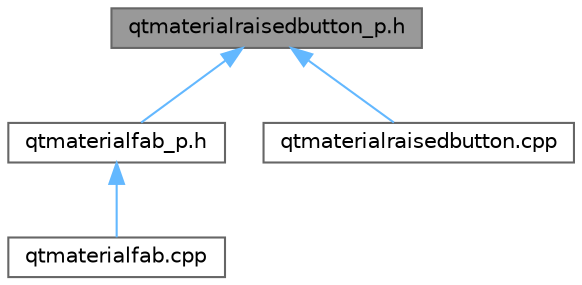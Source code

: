 digraph "qtmaterialraisedbutton_p.h"
{
 // LATEX_PDF_SIZE
  bgcolor="transparent";
  edge [fontname=Helvetica,fontsize=10,labelfontname=Helvetica,labelfontsize=10];
  node [fontname=Helvetica,fontsize=10,shape=box,height=0.2,width=0.4];
  Node1 [id="Node000001",label="qtmaterialraisedbutton_p.h",height=0.2,width=0.4,color="gray40", fillcolor="grey60", style="filled", fontcolor="black",tooltip="定义 QtMaterialRaisedButtonPrivate 类，提供 QtMaterialRaisedButton 的私有实现"];
  Node1 -> Node2 [id="edge1_Node000001_Node000002",dir="back",color="steelblue1",style="solid",tooltip=" "];
  Node2 [id="Node000002",label="qtmaterialfab_p.h",height=0.2,width=0.4,color="grey40", fillcolor="white", style="filled",URL="$qtmaterialfab__p_8h.html",tooltip="定义 QtMaterialFloatingActionButtonPrivate 类，提供 QtMaterialFloatingActionButton 的私有实现"];
  Node2 -> Node3 [id="edge2_Node000002_Node000003",dir="back",color="steelblue1",style="solid",tooltip=" "];
  Node3 [id="Node000003",label="qtmaterialfab.cpp",height=0.2,width=0.4,color="grey40", fillcolor="white", style="filled",URL="$qtmaterialfab_8cpp.html",tooltip="实现 QtMaterialFloatingActionButton 类，提供 Material Design 浮动动作按钮"];
  Node1 -> Node4 [id="edge3_Node000001_Node000004",dir="back",color="steelblue1",style="solid",tooltip=" "];
  Node4 [id="Node000004",label="qtmaterialraisedbutton.cpp",height=0.2,width=0.4,color="grey40", fillcolor="white", style="filled",URL="$qtmaterialraisedbutton_8cpp.html",tooltip="实现 QtMaterialRaisedButton 类，提供 Material Design 凸起按钮"];
}
